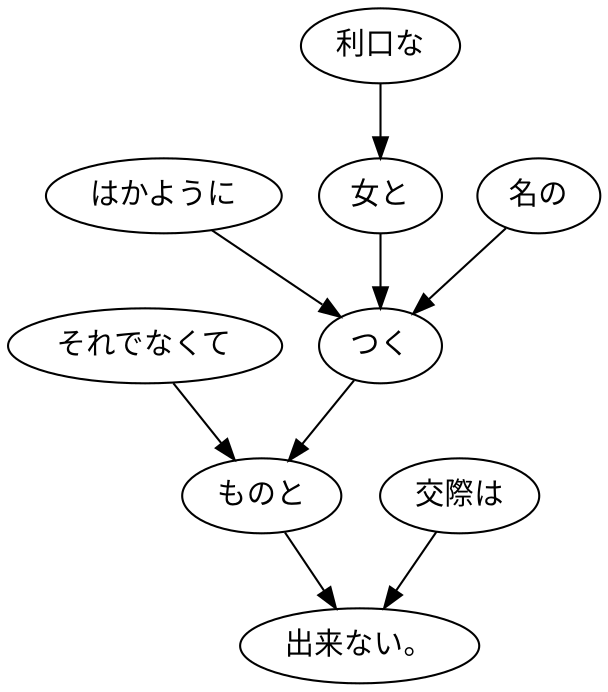 digraph graph7387 {
	node0 [label="それでなくて"];
	node1 [label="はかように"];
	node2 [label="利口な"];
	node3 [label="女と"];
	node4 [label="名の"];
	node5 [label="つく"];
	node6 [label="ものと"];
	node7 [label="交際は"];
	node8 [label="出来ない。"];
	node0 -> node6;
	node1 -> node5;
	node2 -> node3;
	node3 -> node5;
	node4 -> node5;
	node5 -> node6;
	node6 -> node8;
	node7 -> node8;
}
